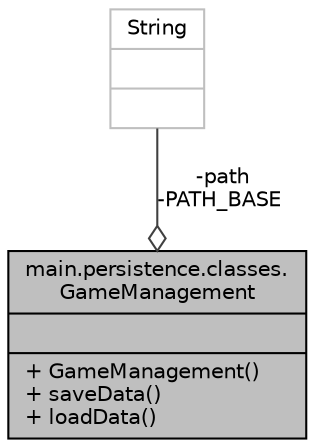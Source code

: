 digraph "main.persistence.classes.GameManagement"
{
 // INTERACTIVE_SVG=YES
 // LATEX_PDF_SIZE
  edge [fontname="Helvetica",fontsize="10",labelfontname="Helvetica",labelfontsize="10"];
  node [fontname="Helvetica",fontsize="10",shape=record];
  Node1 [label="{main.persistence.classes.\lGameManagement\n||+ GameManagement()\l+ saveData()\l+ loadData()\l}",height=0.2,width=0.4,color="black", fillcolor="grey75", style="filled", fontcolor="black",tooltip=" "];
  Node2 -> Node1 [color="grey25",fontsize="10",style="solid",label=" -path\n-PATH_BASE" ,arrowhead="odiamond",fontname="Helvetica"];
  Node2 [label="{String\n||}",height=0.2,width=0.4,color="grey75", fillcolor="white", style="filled",tooltip=" "];
}
